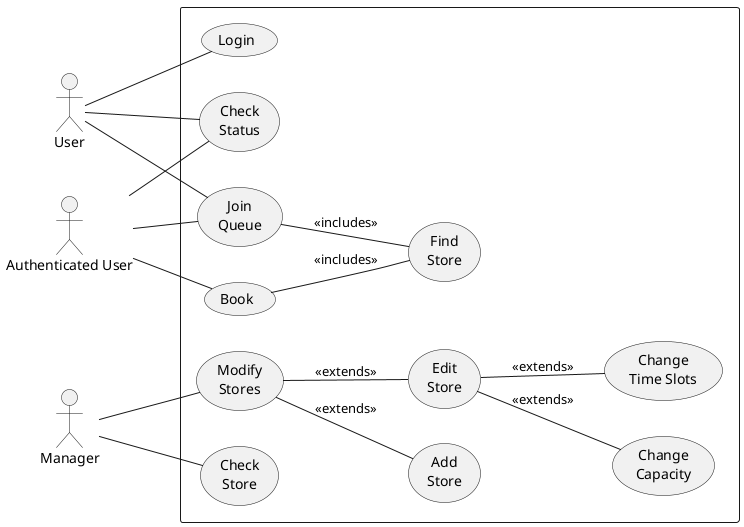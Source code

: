@startuml
left to right direction
User as u
"Authenticated User" as au
Manager as m
' Totem as t
rectangle {
    u -- (Login)
    u -- (Check\nStatus)
    u -- (Join\nQueue)

    au -- (Join\nQueue)
    au -- (Book)
    au -- (Check\nStatus)

    (Join\nQueue) -- (Find\nStore) : <<includes>>
    (Book) -- (Find\nStore) : <<includes>>

    m -- (Modify\nStores)
    (Modify\nStores) -- (Add\nStore) : <<extends>>
    (Modify\nStores) -- (Edit\nStore) : <<extends>>
    (Edit\nStore) -- (Change\nCapacity) : <<extends>>
    (Edit\nStore) -- (Change\nTime Slots) : <<extends>>
    m -- (Check\nStore)
}
@enduml